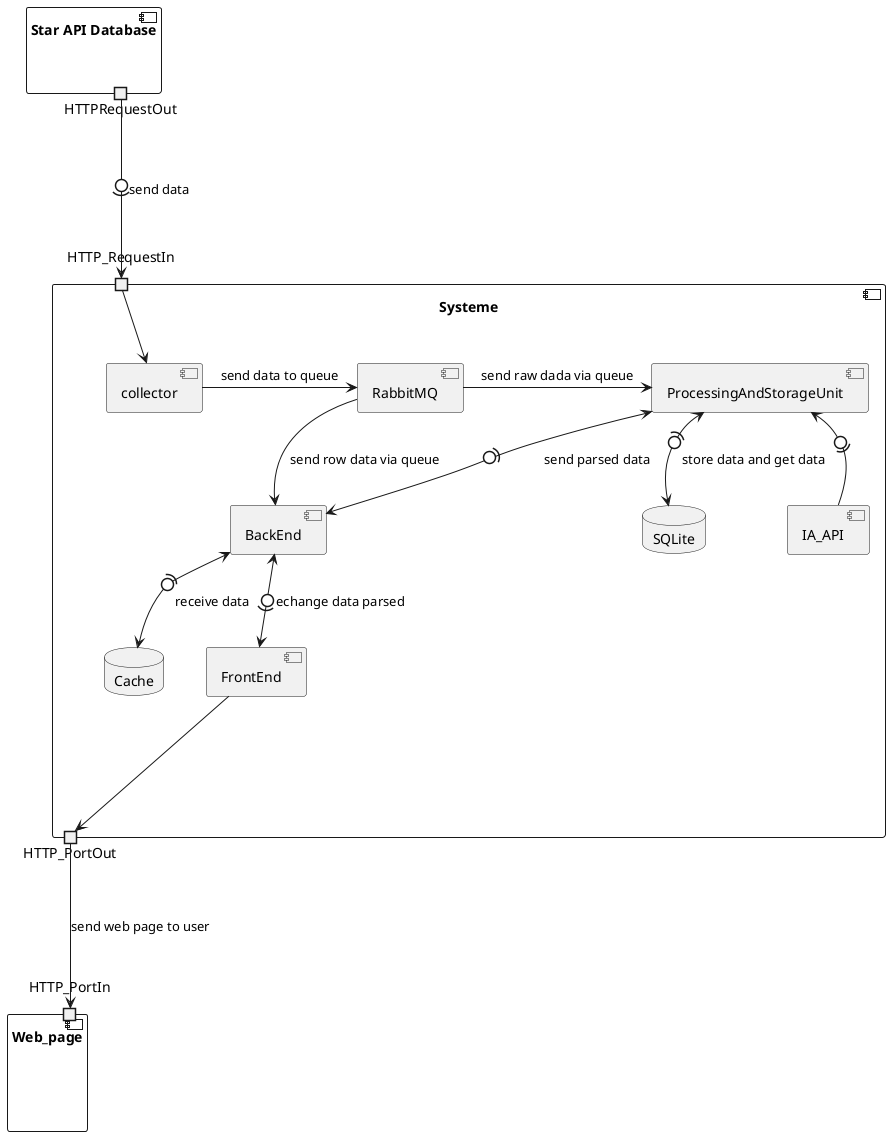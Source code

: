 @startuml ComponentDiagram

component  "Star API Database" {
    portout HTTPRequestOut
}


component "Systeme"{
    portin HTTP_RequestIn
    Portout HTTP_PortOut
    database SQLite
    database Cache
    HTTP_RequestIn -> [collector]
    [collector] -> [RabbitMQ] :  send data to queue
    [RabbitMQ] -> [ProcessingAndStorageUnit] : send raw dada via queue

    [ProcessingAndStorageUnit] <-(0-> SQLite : store data and get data
    [ProcessingAndStorageUnit] <-0)- [IA_API]

    [RabbitMQ] --> [BackEnd] : send row data via queue
    [ProcessingAndStorageUnit] <-(0-> [BackEnd] : send parsed data
    [BackEnd] <-(0-> Cache : receive data
    [BackEnd] <-0)-> [FrontEnd] : echange data parsed
    
    [FrontEnd] ---> HTTP_PortOut
    

}

component "Web_page"{
    portin HTTP_PortIn
}

HTTPRequestOut --0)-> HTTP_RequestIn : send data
HTTP_PortOut ---> HTTP_PortIn : send web page to user

@enduml
